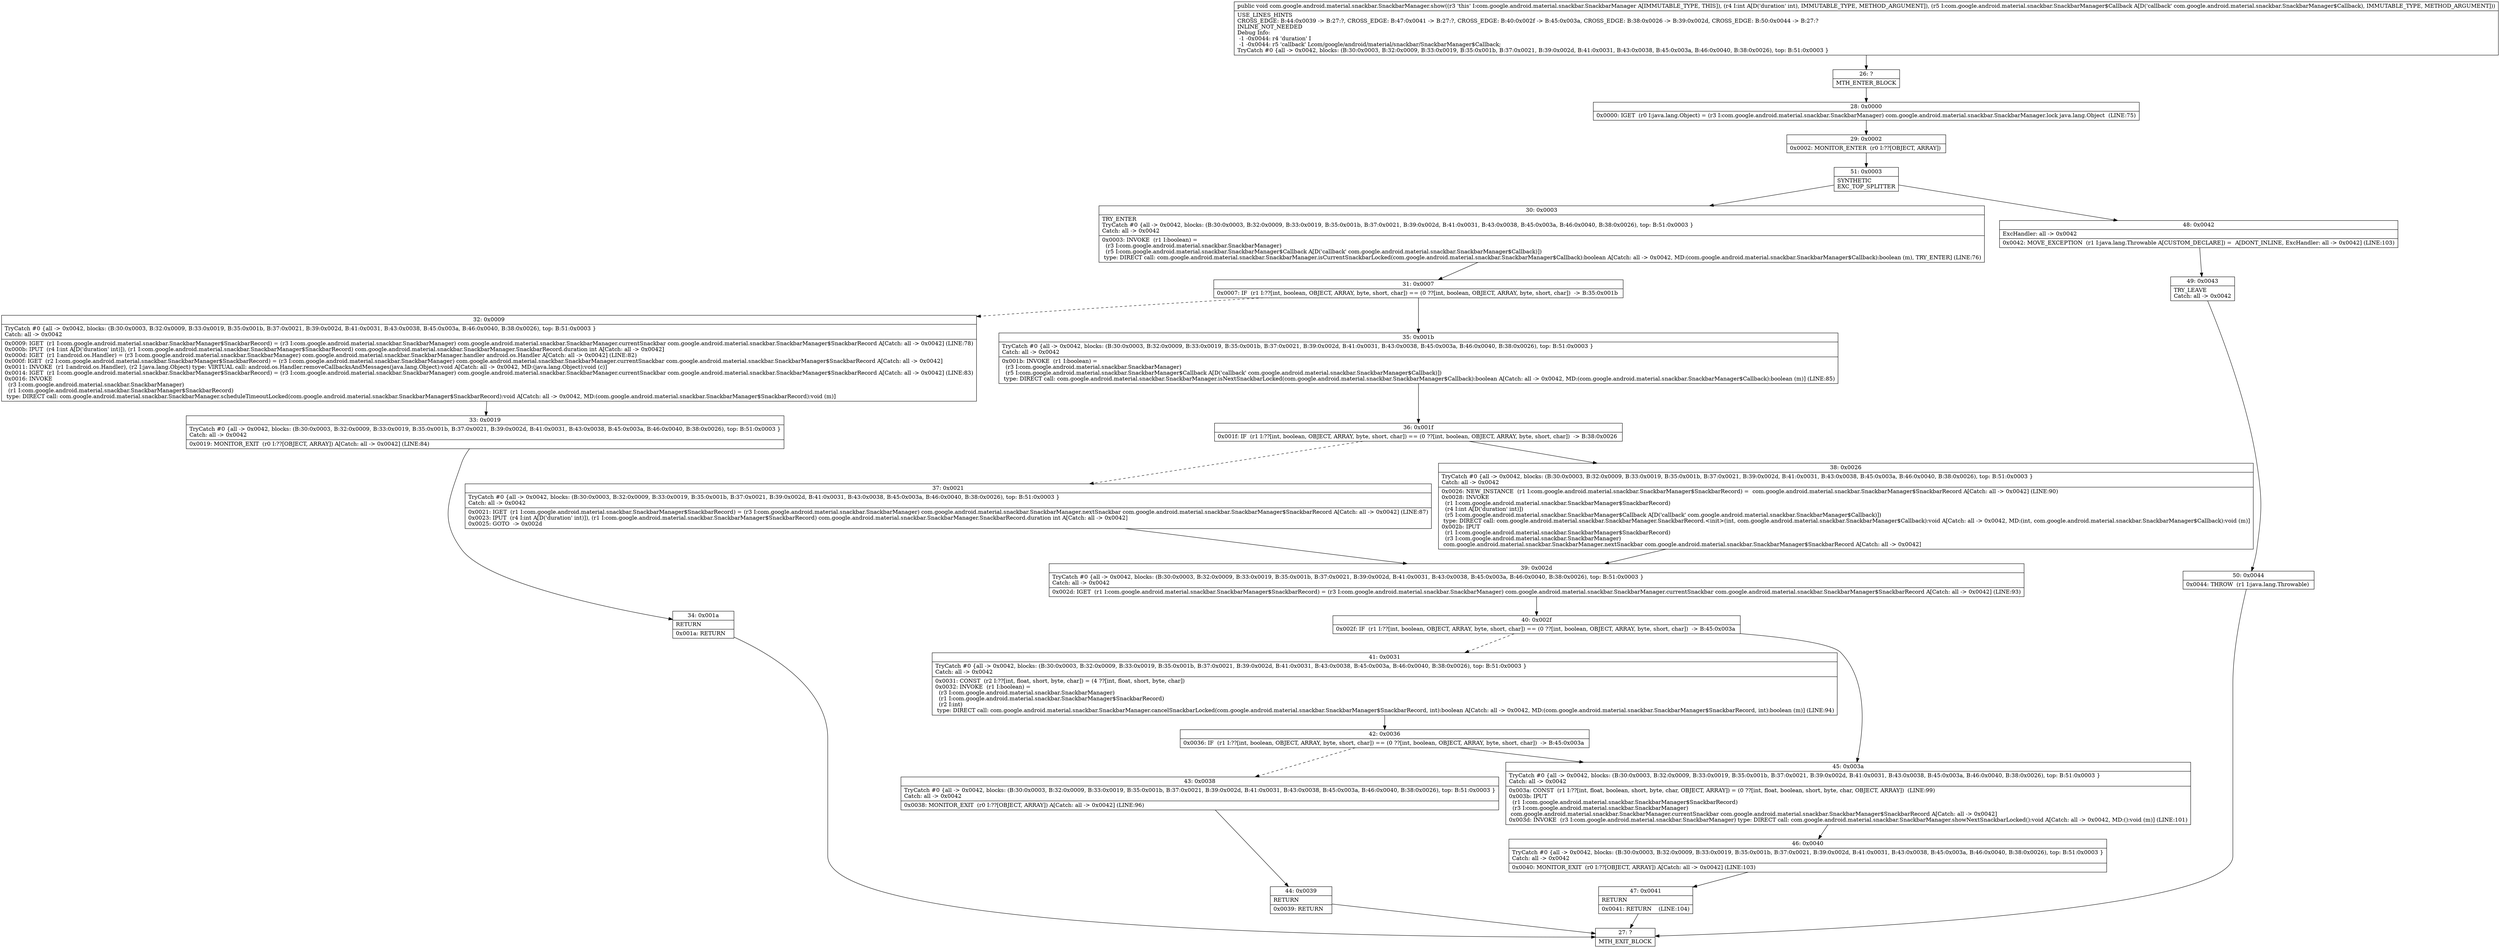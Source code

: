 digraph "CFG forcom.google.android.material.snackbar.SnackbarManager.show(ILcom\/google\/android\/material\/snackbar\/SnackbarManager$Callback;)V" {
Node_26 [shape=record,label="{26\:\ ?|MTH_ENTER_BLOCK\l}"];
Node_28 [shape=record,label="{28\:\ 0x0000|0x0000: IGET  (r0 I:java.lang.Object) = (r3 I:com.google.android.material.snackbar.SnackbarManager) com.google.android.material.snackbar.SnackbarManager.lock java.lang.Object  (LINE:75)\l}"];
Node_29 [shape=record,label="{29\:\ 0x0002|0x0002: MONITOR_ENTER  (r0 I:??[OBJECT, ARRAY]) \l}"];
Node_51 [shape=record,label="{51\:\ 0x0003|SYNTHETIC\lEXC_TOP_SPLITTER\l}"];
Node_30 [shape=record,label="{30\:\ 0x0003|TRY_ENTER\lTryCatch #0 \{all \-\> 0x0042, blocks: (B:30:0x0003, B:32:0x0009, B:33:0x0019, B:35:0x001b, B:37:0x0021, B:39:0x002d, B:41:0x0031, B:43:0x0038, B:45:0x003a, B:46:0x0040, B:38:0x0026), top: B:51:0x0003 \}\lCatch: all \-\> 0x0042\l|0x0003: INVOKE  (r1 I:boolean) = \l  (r3 I:com.google.android.material.snackbar.SnackbarManager)\l  (r5 I:com.google.android.material.snackbar.SnackbarManager$Callback A[D('callback' com.google.android.material.snackbar.SnackbarManager$Callback)])\l type: DIRECT call: com.google.android.material.snackbar.SnackbarManager.isCurrentSnackbarLocked(com.google.android.material.snackbar.SnackbarManager$Callback):boolean A[Catch: all \-\> 0x0042, MD:(com.google.android.material.snackbar.SnackbarManager$Callback):boolean (m), TRY_ENTER] (LINE:76)\l}"];
Node_31 [shape=record,label="{31\:\ 0x0007|0x0007: IF  (r1 I:??[int, boolean, OBJECT, ARRAY, byte, short, char]) == (0 ??[int, boolean, OBJECT, ARRAY, byte, short, char])  \-\> B:35:0x001b \l}"];
Node_32 [shape=record,label="{32\:\ 0x0009|TryCatch #0 \{all \-\> 0x0042, blocks: (B:30:0x0003, B:32:0x0009, B:33:0x0019, B:35:0x001b, B:37:0x0021, B:39:0x002d, B:41:0x0031, B:43:0x0038, B:45:0x003a, B:46:0x0040, B:38:0x0026), top: B:51:0x0003 \}\lCatch: all \-\> 0x0042\l|0x0009: IGET  (r1 I:com.google.android.material.snackbar.SnackbarManager$SnackbarRecord) = (r3 I:com.google.android.material.snackbar.SnackbarManager) com.google.android.material.snackbar.SnackbarManager.currentSnackbar com.google.android.material.snackbar.SnackbarManager$SnackbarRecord A[Catch: all \-\> 0x0042] (LINE:78)\l0x000b: IPUT  (r4 I:int A[D('duration' int)]), (r1 I:com.google.android.material.snackbar.SnackbarManager$SnackbarRecord) com.google.android.material.snackbar.SnackbarManager.SnackbarRecord.duration int A[Catch: all \-\> 0x0042]\l0x000d: IGET  (r1 I:android.os.Handler) = (r3 I:com.google.android.material.snackbar.SnackbarManager) com.google.android.material.snackbar.SnackbarManager.handler android.os.Handler A[Catch: all \-\> 0x0042] (LINE:82)\l0x000f: IGET  (r2 I:com.google.android.material.snackbar.SnackbarManager$SnackbarRecord) = (r3 I:com.google.android.material.snackbar.SnackbarManager) com.google.android.material.snackbar.SnackbarManager.currentSnackbar com.google.android.material.snackbar.SnackbarManager$SnackbarRecord A[Catch: all \-\> 0x0042]\l0x0011: INVOKE  (r1 I:android.os.Handler), (r2 I:java.lang.Object) type: VIRTUAL call: android.os.Handler.removeCallbacksAndMessages(java.lang.Object):void A[Catch: all \-\> 0x0042, MD:(java.lang.Object):void (c)]\l0x0014: IGET  (r1 I:com.google.android.material.snackbar.SnackbarManager$SnackbarRecord) = (r3 I:com.google.android.material.snackbar.SnackbarManager) com.google.android.material.snackbar.SnackbarManager.currentSnackbar com.google.android.material.snackbar.SnackbarManager$SnackbarRecord A[Catch: all \-\> 0x0042] (LINE:83)\l0x0016: INVOKE  \l  (r3 I:com.google.android.material.snackbar.SnackbarManager)\l  (r1 I:com.google.android.material.snackbar.SnackbarManager$SnackbarRecord)\l type: DIRECT call: com.google.android.material.snackbar.SnackbarManager.scheduleTimeoutLocked(com.google.android.material.snackbar.SnackbarManager$SnackbarRecord):void A[Catch: all \-\> 0x0042, MD:(com.google.android.material.snackbar.SnackbarManager$SnackbarRecord):void (m)]\l}"];
Node_33 [shape=record,label="{33\:\ 0x0019|TryCatch #0 \{all \-\> 0x0042, blocks: (B:30:0x0003, B:32:0x0009, B:33:0x0019, B:35:0x001b, B:37:0x0021, B:39:0x002d, B:41:0x0031, B:43:0x0038, B:45:0x003a, B:46:0x0040, B:38:0x0026), top: B:51:0x0003 \}\lCatch: all \-\> 0x0042\l|0x0019: MONITOR_EXIT  (r0 I:??[OBJECT, ARRAY]) A[Catch: all \-\> 0x0042] (LINE:84)\l}"];
Node_34 [shape=record,label="{34\:\ 0x001a|RETURN\l|0x001a: RETURN   \l}"];
Node_27 [shape=record,label="{27\:\ ?|MTH_EXIT_BLOCK\l}"];
Node_35 [shape=record,label="{35\:\ 0x001b|TryCatch #0 \{all \-\> 0x0042, blocks: (B:30:0x0003, B:32:0x0009, B:33:0x0019, B:35:0x001b, B:37:0x0021, B:39:0x002d, B:41:0x0031, B:43:0x0038, B:45:0x003a, B:46:0x0040, B:38:0x0026), top: B:51:0x0003 \}\lCatch: all \-\> 0x0042\l|0x001b: INVOKE  (r1 I:boolean) = \l  (r3 I:com.google.android.material.snackbar.SnackbarManager)\l  (r5 I:com.google.android.material.snackbar.SnackbarManager$Callback A[D('callback' com.google.android.material.snackbar.SnackbarManager$Callback)])\l type: DIRECT call: com.google.android.material.snackbar.SnackbarManager.isNextSnackbarLocked(com.google.android.material.snackbar.SnackbarManager$Callback):boolean A[Catch: all \-\> 0x0042, MD:(com.google.android.material.snackbar.SnackbarManager$Callback):boolean (m)] (LINE:85)\l}"];
Node_36 [shape=record,label="{36\:\ 0x001f|0x001f: IF  (r1 I:??[int, boolean, OBJECT, ARRAY, byte, short, char]) == (0 ??[int, boolean, OBJECT, ARRAY, byte, short, char])  \-\> B:38:0x0026 \l}"];
Node_37 [shape=record,label="{37\:\ 0x0021|TryCatch #0 \{all \-\> 0x0042, blocks: (B:30:0x0003, B:32:0x0009, B:33:0x0019, B:35:0x001b, B:37:0x0021, B:39:0x002d, B:41:0x0031, B:43:0x0038, B:45:0x003a, B:46:0x0040, B:38:0x0026), top: B:51:0x0003 \}\lCatch: all \-\> 0x0042\l|0x0021: IGET  (r1 I:com.google.android.material.snackbar.SnackbarManager$SnackbarRecord) = (r3 I:com.google.android.material.snackbar.SnackbarManager) com.google.android.material.snackbar.SnackbarManager.nextSnackbar com.google.android.material.snackbar.SnackbarManager$SnackbarRecord A[Catch: all \-\> 0x0042] (LINE:87)\l0x0023: IPUT  (r4 I:int A[D('duration' int)]), (r1 I:com.google.android.material.snackbar.SnackbarManager$SnackbarRecord) com.google.android.material.snackbar.SnackbarManager.SnackbarRecord.duration int A[Catch: all \-\> 0x0042]\l0x0025: GOTO  \-\> 0x002d \l}"];
Node_39 [shape=record,label="{39\:\ 0x002d|TryCatch #0 \{all \-\> 0x0042, blocks: (B:30:0x0003, B:32:0x0009, B:33:0x0019, B:35:0x001b, B:37:0x0021, B:39:0x002d, B:41:0x0031, B:43:0x0038, B:45:0x003a, B:46:0x0040, B:38:0x0026), top: B:51:0x0003 \}\lCatch: all \-\> 0x0042\l|0x002d: IGET  (r1 I:com.google.android.material.snackbar.SnackbarManager$SnackbarRecord) = (r3 I:com.google.android.material.snackbar.SnackbarManager) com.google.android.material.snackbar.SnackbarManager.currentSnackbar com.google.android.material.snackbar.SnackbarManager$SnackbarRecord A[Catch: all \-\> 0x0042] (LINE:93)\l}"];
Node_40 [shape=record,label="{40\:\ 0x002f|0x002f: IF  (r1 I:??[int, boolean, OBJECT, ARRAY, byte, short, char]) == (0 ??[int, boolean, OBJECT, ARRAY, byte, short, char])  \-\> B:45:0x003a \l}"];
Node_41 [shape=record,label="{41\:\ 0x0031|TryCatch #0 \{all \-\> 0x0042, blocks: (B:30:0x0003, B:32:0x0009, B:33:0x0019, B:35:0x001b, B:37:0x0021, B:39:0x002d, B:41:0x0031, B:43:0x0038, B:45:0x003a, B:46:0x0040, B:38:0x0026), top: B:51:0x0003 \}\lCatch: all \-\> 0x0042\l|0x0031: CONST  (r2 I:??[int, float, short, byte, char]) = (4 ??[int, float, short, byte, char]) \l0x0032: INVOKE  (r1 I:boolean) = \l  (r3 I:com.google.android.material.snackbar.SnackbarManager)\l  (r1 I:com.google.android.material.snackbar.SnackbarManager$SnackbarRecord)\l  (r2 I:int)\l type: DIRECT call: com.google.android.material.snackbar.SnackbarManager.cancelSnackbarLocked(com.google.android.material.snackbar.SnackbarManager$SnackbarRecord, int):boolean A[Catch: all \-\> 0x0042, MD:(com.google.android.material.snackbar.SnackbarManager$SnackbarRecord, int):boolean (m)] (LINE:94)\l}"];
Node_42 [shape=record,label="{42\:\ 0x0036|0x0036: IF  (r1 I:??[int, boolean, OBJECT, ARRAY, byte, short, char]) == (0 ??[int, boolean, OBJECT, ARRAY, byte, short, char])  \-\> B:45:0x003a \l}"];
Node_43 [shape=record,label="{43\:\ 0x0038|TryCatch #0 \{all \-\> 0x0042, blocks: (B:30:0x0003, B:32:0x0009, B:33:0x0019, B:35:0x001b, B:37:0x0021, B:39:0x002d, B:41:0x0031, B:43:0x0038, B:45:0x003a, B:46:0x0040, B:38:0x0026), top: B:51:0x0003 \}\lCatch: all \-\> 0x0042\l|0x0038: MONITOR_EXIT  (r0 I:??[OBJECT, ARRAY]) A[Catch: all \-\> 0x0042] (LINE:96)\l}"];
Node_44 [shape=record,label="{44\:\ 0x0039|RETURN\l|0x0039: RETURN   \l}"];
Node_45 [shape=record,label="{45\:\ 0x003a|TryCatch #0 \{all \-\> 0x0042, blocks: (B:30:0x0003, B:32:0x0009, B:33:0x0019, B:35:0x001b, B:37:0x0021, B:39:0x002d, B:41:0x0031, B:43:0x0038, B:45:0x003a, B:46:0x0040, B:38:0x0026), top: B:51:0x0003 \}\lCatch: all \-\> 0x0042\l|0x003a: CONST  (r1 I:??[int, float, boolean, short, byte, char, OBJECT, ARRAY]) = (0 ??[int, float, boolean, short, byte, char, OBJECT, ARRAY])  (LINE:99)\l0x003b: IPUT  \l  (r1 I:com.google.android.material.snackbar.SnackbarManager$SnackbarRecord)\l  (r3 I:com.google.android.material.snackbar.SnackbarManager)\l com.google.android.material.snackbar.SnackbarManager.currentSnackbar com.google.android.material.snackbar.SnackbarManager$SnackbarRecord A[Catch: all \-\> 0x0042]\l0x003d: INVOKE  (r3 I:com.google.android.material.snackbar.SnackbarManager) type: DIRECT call: com.google.android.material.snackbar.SnackbarManager.showNextSnackbarLocked():void A[Catch: all \-\> 0x0042, MD:():void (m)] (LINE:101)\l}"];
Node_46 [shape=record,label="{46\:\ 0x0040|TryCatch #0 \{all \-\> 0x0042, blocks: (B:30:0x0003, B:32:0x0009, B:33:0x0019, B:35:0x001b, B:37:0x0021, B:39:0x002d, B:41:0x0031, B:43:0x0038, B:45:0x003a, B:46:0x0040, B:38:0x0026), top: B:51:0x0003 \}\lCatch: all \-\> 0x0042\l|0x0040: MONITOR_EXIT  (r0 I:??[OBJECT, ARRAY]) A[Catch: all \-\> 0x0042] (LINE:103)\l}"];
Node_47 [shape=record,label="{47\:\ 0x0041|RETURN\l|0x0041: RETURN    (LINE:104)\l}"];
Node_38 [shape=record,label="{38\:\ 0x0026|TryCatch #0 \{all \-\> 0x0042, blocks: (B:30:0x0003, B:32:0x0009, B:33:0x0019, B:35:0x001b, B:37:0x0021, B:39:0x002d, B:41:0x0031, B:43:0x0038, B:45:0x003a, B:46:0x0040, B:38:0x0026), top: B:51:0x0003 \}\lCatch: all \-\> 0x0042\l|0x0026: NEW_INSTANCE  (r1 I:com.google.android.material.snackbar.SnackbarManager$SnackbarRecord) =  com.google.android.material.snackbar.SnackbarManager$SnackbarRecord A[Catch: all \-\> 0x0042] (LINE:90)\l0x0028: INVOKE  \l  (r1 I:com.google.android.material.snackbar.SnackbarManager$SnackbarRecord)\l  (r4 I:int A[D('duration' int)])\l  (r5 I:com.google.android.material.snackbar.SnackbarManager$Callback A[D('callback' com.google.android.material.snackbar.SnackbarManager$Callback)])\l type: DIRECT call: com.google.android.material.snackbar.SnackbarManager.SnackbarRecord.\<init\>(int, com.google.android.material.snackbar.SnackbarManager$Callback):void A[Catch: all \-\> 0x0042, MD:(int, com.google.android.material.snackbar.SnackbarManager$Callback):void (m)]\l0x002b: IPUT  \l  (r1 I:com.google.android.material.snackbar.SnackbarManager$SnackbarRecord)\l  (r3 I:com.google.android.material.snackbar.SnackbarManager)\l com.google.android.material.snackbar.SnackbarManager.nextSnackbar com.google.android.material.snackbar.SnackbarManager$SnackbarRecord A[Catch: all \-\> 0x0042]\l}"];
Node_48 [shape=record,label="{48\:\ 0x0042|ExcHandler: all \-\> 0x0042\l|0x0042: MOVE_EXCEPTION  (r1 I:java.lang.Throwable A[CUSTOM_DECLARE]) =  A[DONT_INLINE, ExcHandler: all \-\> 0x0042] (LINE:103)\l}"];
Node_49 [shape=record,label="{49\:\ 0x0043|TRY_LEAVE\lCatch: all \-\> 0x0042\l}"];
Node_50 [shape=record,label="{50\:\ 0x0044|0x0044: THROW  (r1 I:java.lang.Throwable) \l}"];
MethodNode[shape=record,label="{public void com.google.android.material.snackbar.SnackbarManager.show((r3 'this' I:com.google.android.material.snackbar.SnackbarManager A[IMMUTABLE_TYPE, THIS]), (r4 I:int A[D('duration' int), IMMUTABLE_TYPE, METHOD_ARGUMENT]), (r5 I:com.google.android.material.snackbar.SnackbarManager$Callback A[D('callback' com.google.android.material.snackbar.SnackbarManager$Callback), IMMUTABLE_TYPE, METHOD_ARGUMENT]))  | USE_LINES_HINTS\lCROSS_EDGE: B:44:0x0039 \-\> B:27:?, CROSS_EDGE: B:47:0x0041 \-\> B:27:?, CROSS_EDGE: B:40:0x002f \-\> B:45:0x003a, CROSS_EDGE: B:38:0x0026 \-\> B:39:0x002d, CROSS_EDGE: B:50:0x0044 \-\> B:27:?\lINLINE_NOT_NEEDED\lDebug Info:\l  \-1 \-0x0044: r4 'duration' I\l  \-1 \-0x0044: r5 'callback' Lcom\/google\/android\/material\/snackbar\/SnackbarManager$Callback;\lTryCatch #0 \{all \-\> 0x0042, blocks: (B:30:0x0003, B:32:0x0009, B:33:0x0019, B:35:0x001b, B:37:0x0021, B:39:0x002d, B:41:0x0031, B:43:0x0038, B:45:0x003a, B:46:0x0040, B:38:0x0026), top: B:51:0x0003 \}\l}"];
MethodNode -> Node_26;Node_26 -> Node_28;
Node_28 -> Node_29;
Node_29 -> Node_51;
Node_51 -> Node_30;
Node_51 -> Node_48;
Node_30 -> Node_31;
Node_31 -> Node_32[style=dashed];
Node_31 -> Node_35;
Node_32 -> Node_33;
Node_33 -> Node_34;
Node_34 -> Node_27;
Node_35 -> Node_36;
Node_36 -> Node_37[style=dashed];
Node_36 -> Node_38;
Node_37 -> Node_39;
Node_39 -> Node_40;
Node_40 -> Node_41[style=dashed];
Node_40 -> Node_45;
Node_41 -> Node_42;
Node_42 -> Node_43[style=dashed];
Node_42 -> Node_45;
Node_43 -> Node_44;
Node_44 -> Node_27;
Node_45 -> Node_46;
Node_46 -> Node_47;
Node_47 -> Node_27;
Node_38 -> Node_39;
Node_48 -> Node_49;
Node_49 -> Node_50;
Node_50 -> Node_27;
}

